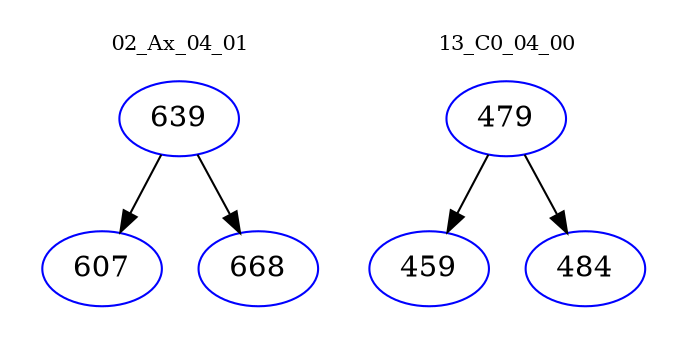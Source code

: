 digraph{
subgraph cluster_0 {
color = white
label = "02_Ax_04_01";
fontsize=10;
T0_639 [label="639", color="blue"]
T0_639 -> T0_607 [color="black"]
T0_607 [label="607", color="blue"]
T0_639 -> T0_668 [color="black"]
T0_668 [label="668", color="blue"]
}
subgraph cluster_1 {
color = white
label = "13_C0_04_00";
fontsize=10;
T1_479 [label="479", color="blue"]
T1_479 -> T1_459 [color="black"]
T1_459 [label="459", color="blue"]
T1_479 -> T1_484 [color="black"]
T1_484 [label="484", color="blue"]
}
}
